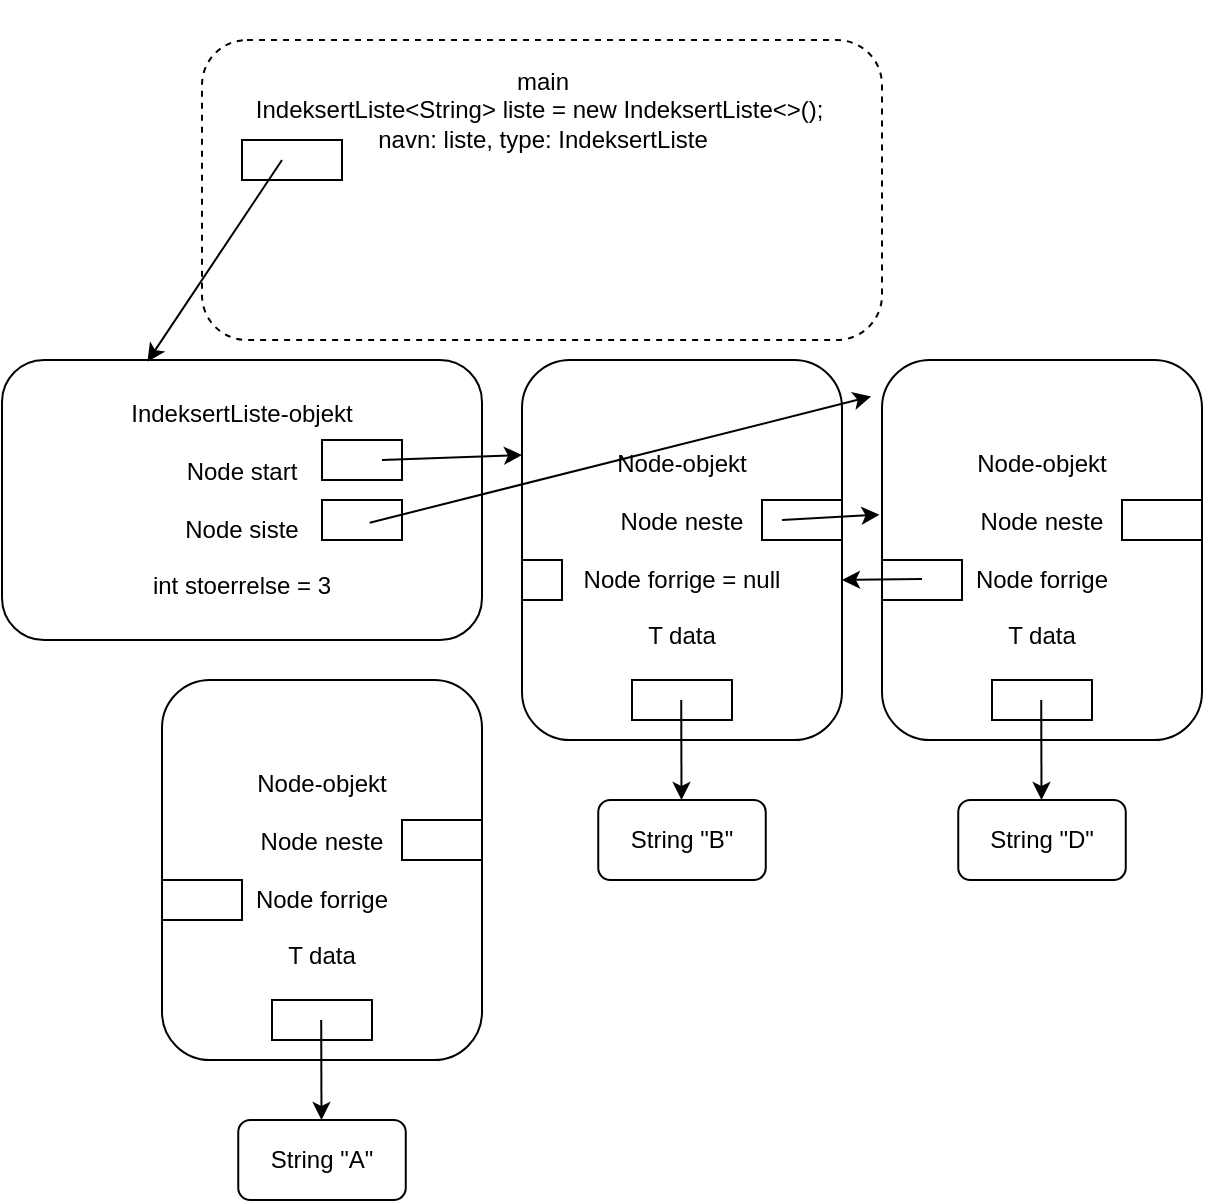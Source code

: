 <mxfile version="16.6.3" type="github">
  <diagram id="5P8P7gBOQBzRJY1blWu9" name="Page-1">
    <mxGraphModel dx="1117" dy="589" grid="1" gridSize="10" guides="1" tooltips="1" connect="1" arrows="1" fold="1" page="1" pageScale="1" pageWidth="3300" pageHeight="4681" math="0" shadow="0">
      <root>
        <mxCell id="0" />
        <mxCell id="1" parent="0" />
        <mxCell id="x16WsGnd472NzcnHEcMB-1" value="" style="rounded=1;whiteSpace=wrap;html=1;dashed=1;" vertex="1" parent="1">
          <mxGeometry x="190" y="110" width="340" height="150" as="geometry" />
        </mxCell>
        <mxCell id="x16WsGnd472NzcnHEcMB-2" value="main&lt;br&gt;IndeksertListe&amp;lt;String&amp;gt; liste = new IndeksertListe&amp;lt;&amp;gt;();&amp;nbsp;&lt;br&gt;navn: liste, type: IndeksertListe" style="text;html=1;strokeColor=none;fillColor=none;align=center;verticalAlign=middle;whiteSpace=wrap;rounded=0;dashed=1;" vertex="1" parent="1">
          <mxGeometry x="203.75" y="90" width="312.5" height="110" as="geometry" />
        </mxCell>
        <mxCell id="x16WsGnd472NzcnHEcMB-4" value="" style="rounded=0;whiteSpace=wrap;html=1;" vertex="1" parent="1">
          <mxGeometry x="210" y="160" width="50" height="20" as="geometry" />
        </mxCell>
        <mxCell id="x16WsGnd472NzcnHEcMB-6" value="IndeksertListe-objekt&lt;br&gt;&lt;br&gt;Node start&lt;br&gt;&lt;br&gt;Node siste&lt;br&gt;&lt;br&gt;int stoerrelse = 3" style="rounded=1;whiteSpace=wrap;html=1;" vertex="1" parent="1">
          <mxGeometry x="90" y="270" width="240" height="140" as="geometry" />
        </mxCell>
        <mxCell id="x16WsGnd472NzcnHEcMB-7" value="Node-objekt&lt;br&gt;&lt;br&gt;Node neste&lt;br&gt;&lt;br&gt;Node forrige&lt;br&gt;&lt;br&gt;T data" style="rounded=1;whiteSpace=wrap;html=1;" vertex="1" parent="1">
          <mxGeometry x="170" y="430" width="160" height="190" as="geometry" />
        </mxCell>
        <mxCell id="x16WsGnd472NzcnHEcMB-8" value="Node-objekt&lt;br&gt;&lt;br&gt;Node neste&lt;br&gt;&lt;br&gt;Node forrige = null&lt;br&gt;&lt;br&gt;T data" style="rounded=1;whiteSpace=wrap;html=1;" vertex="1" parent="1">
          <mxGeometry x="350" y="270" width="160" height="190" as="geometry" />
        </mxCell>
        <mxCell id="x16WsGnd472NzcnHEcMB-9" value="Node-objekt&lt;br&gt;&lt;br&gt;Node neste&lt;br&gt;&lt;br&gt;Node forrige&lt;br&gt;&lt;br&gt;T data" style="rounded=1;whiteSpace=wrap;html=1;" vertex="1" parent="1">
          <mxGeometry x="530" y="270" width="160" height="190" as="geometry" />
        </mxCell>
        <mxCell id="x16WsGnd472NzcnHEcMB-10" value="" style="rounded=0;whiteSpace=wrap;html=1;" vertex="1" parent="1">
          <mxGeometry x="225" y="590" width="50" height="20" as="geometry" />
        </mxCell>
        <mxCell id="x16WsGnd472NzcnHEcMB-11" value="String &quot;A&quot;" style="rounded=1;whiteSpace=wrap;html=1;" vertex="1" parent="1">
          <mxGeometry x="208.13" y="650" width="83.75" height="40" as="geometry" />
        </mxCell>
        <mxCell id="x16WsGnd472NzcnHEcMB-12" value="String &quot;B&quot;" style="rounded=1;whiteSpace=wrap;html=1;" vertex="1" parent="1">
          <mxGeometry x="388.13" y="490" width="83.75" height="40" as="geometry" />
        </mxCell>
        <mxCell id="x16WsGnd472NzcnHEcMB-13" value="String &quot;D&quot;" style="rounded=1;whiteSpace=wrap;html=1;" vertex="1" parent="1">
          <mxGeometry x="568.13" y="490" width="83.75" height="40" as="geometry" />
        </mxCell>
        <mxCell id="x16WsGnd472NzcnHEcMB-14" value="" style="endArrow=classic;html=1;rounded=0;" edge="1" parent="1">
          <mxGeometry width="50" height="50" relative="1" as="geometry">
            <mxPoint x="249.6" y="600" as="sourcePoint" />
            <mxPoint x="249.75" y="650" as="targetPoint" />
          </mxGeometry>
        </mxCell>
        <mxCell id="x16WsGnd472NzcnHEcMB-19" value="" style="rounded=0;whiteSpace=wrap;html=1;" vertex="1" parent="1">
          <mxGeometry x="405" y="430" width="50" height="20" as="geometry" />
        </mxCell>
        <mxCell id="x16WsGnd472NzcnHEcMB-16" value="" style="endArrow=classic;html=1;rounded=0;" edge="1" parent="1">
          <mxGeometry width="50" height="50" relative="1" as="geometry">
            <mxPoint x="429.61" y="440" as="sourcePoint" />
            <mxPoint x="429.76" y="490" as="targetPoint" />
          </mxGeometry>
        </mxCell>
        <mxCell id="x16WsGnd472NzcnHEcMB-21" value="" style="rounded=0;whiteSpace=wrap;html=1;" vertex="1" parent="1">
          <mxGeometry x="585" y="430" width="50" height="20" as="geometry" />
        </mxCell>
        <mxCell id="x16WsGnd472NzcnHEcMB-17" value="" style="endArrow=classic;html=1;rounded=0;" edge="1" parent="1">
          <mxGeometry width="50" height="50" relative="1" as="geometry">
            <mxPoint x="609.61" y="440" as="sourcePoint" />
            <mxPoint x="609.76" y="490" as="targetPoint" />
          </mxGeometry>
        </mxCell>
        <mxCell id="x16WsGnd472NzcnHEcMB-22" value="" style="rounded=0;whiteSpace=wrap;html=1;" vertex="1" parent="1">
          <mxGeometry x="170" y="530" width="40" height="20" as="geometry" />
        </mxCell>
        <mxCell id="x16WsGnd472NzcnHEcMB-23" value="" style="rounded=0;whiteSpace=wrap;html=1;" vertex="1" parent="1">
          <mxGeometry x="290" y="500" width="40" height="20" as="geometry" />
        </mxCell>
        <mxCell id="x16WsGnd472NzcnHEcMB-24" value="" style="rounded=0;whiteSpace=wrap;html=1;" vertex="1" parent="1">
          <mxGeometry x="350" y="370" width="20" height="20" as="geometry" />
        </mxCell>
        <mxCell id="x16WsGnd472NzcnHEcMB-25" value="" style="rounded=0;whiteSpace=wrap;html=1;" vertex="1" parent="1">
          <mxGeometry x="530" y="370" width="40" height="20" as="geometry" />
        </mxCell>
        <mxCell id="x16WsGnd472NzcnHEcMB-26" value="" style="rounded=0;whiteSpace=wrap;html=1;" vertex="1" parent="1">
          <mxGeometry x="650" y="340" width="40" height="20" as="geometry" />
        </mxCell>
        <mxCell id="x16WsGnd472NzcnHEcMB-27" value="" style="rounded=0;whiteSpace=wrap;html=1;" vertex="1" parent="1">
          <mxGeometry x="470" y="340" width="40" height="20" as="geometry" />
        </mxCell>
        <mxCell id="x16WsGnd472NzcnHEcMB-28" style="edgeStyle=orthogonalEdgeStyle;rounded=0;orthogonalLoop=1;jettySize=auto;html=1;exitX=0.5;exitY=1;exitDx=0;exitDy=0;" edge="1" parent="1" source="x16WsGnd472NzcnHEcMB-22" target="x16WsGnd472NzcnHEcMB-22">
          <mxGeometry relative="1" as="geometry" />
        </mxCell>
        <mxCell id="x16WsGnd472NzcnHEcMB-35" value="" style="rounded=0;whiteSpace=wrap;html=1;" vertex="1" parent="1">
          <mxGeometry x="250" y="310" width="40" height="20" as="geometry" />
        </mxCell>
        <mxCell id="x16WsGnd472NzcnHEcMB-36" value="" style="rounded=0;whiteSpace=wrap;html=1;" vertex="1" parent="1">
          <mxGeometry x="250" y="340" width="40" height="20" as="geometry" />
        </mxCell>
        <mxCell id="x16WsGnd472NzcnHEcMB-37" value="" style="endArrow=classic;html=1;rounded=0;entryX=0;entryY=0.25;entryDx=0;entryDy=0;" edge="1" parent="1" target="x16WsGnd472NzcnHEcMB-8">
          <mxGeometry width="50" height="50" relative="1" as="geometry">
            <mxPoint x="280" y="320" as="sourcePoint" />
            <mxPoint x="330" y="270" as="targetPoint" />
          </mxGeometry>
        </mxCell>
        <mxCell id="x16WsGnd472NzcnHEcMB-38" value="" style="endArrow=classic;html=1;rounded=0;entryX=-0.008;entryY=0.407;entryDx=0;entryDy=0;entryPerimeter=0;" edge="1" parent="1" target="x16WsGnd472NzcnHEcMB-9">
          <mxGeometry width="50" height="50" relative="1" as="geometry">
            <mxPoint x="480" y="350" as="sourcePoint" />
            <mxPoint x="530" y="300" as="targetPoint" />
          </mxGeometry>
        </mxCell>
        <mxCell id="x16WsGnd472NzcnHEcMB-40" value="" style="endArrow=classic;html=1;rounded=0;" edge="1" parent="1">
          <mxGeometry width="50" height="50" relative="1" as="geometry">
            <mxPoint x="550" y="379.5" as="sourcePoint" />
            <mxPoint x="510" y="380" as="targetPoint" />
          </mxGeometry>
        </mxCell>
        <mxCell id="x16WsGnd472NzcnHEcMB-44" value="" style="endArrow=classic;html=1;rounded=0;entryX=-0.034;entryY=0.096;entryDx=0;entryDy=0;entryPerimeter=0;" edge="1" parent="1" target="x16WsGnd472NzcnHEcMB-9">
          <mxGeometry width="50" height="50" relative="1" as="geometry">
            <mxPoint x="273.86" y="351.36" as="sourcePoint" />
            <mxPoint x="706.14" y="288.65" as="targetPoint" />
          </mxGeometry>
        </mxCell>
        <mxCell id="x16WsGnd472NzcnHEcMB-47" value="" style="endArrow=classic;html=1;rounded=0;strokeColor=#000000;strokeWidth=1;entryX=0.303;entryY=0.006;entryDx=0;entryDy=0;entryPerimeter=0;" edge="1" parent="1" target="x16WsGnd472NzcnHEcMB-6">
          <mxGeometry width="50" height="50" relative="1" as="geometry">
            <mxPoint x="230" y="170" as="sourcePoint" />
            <mxPoint x="455" y="40" as="targetPoint" />
          </mxGeometry>
        </mxCell>
      </root>
    </mxGraphModel>
  </diagram>
</mxfile>
